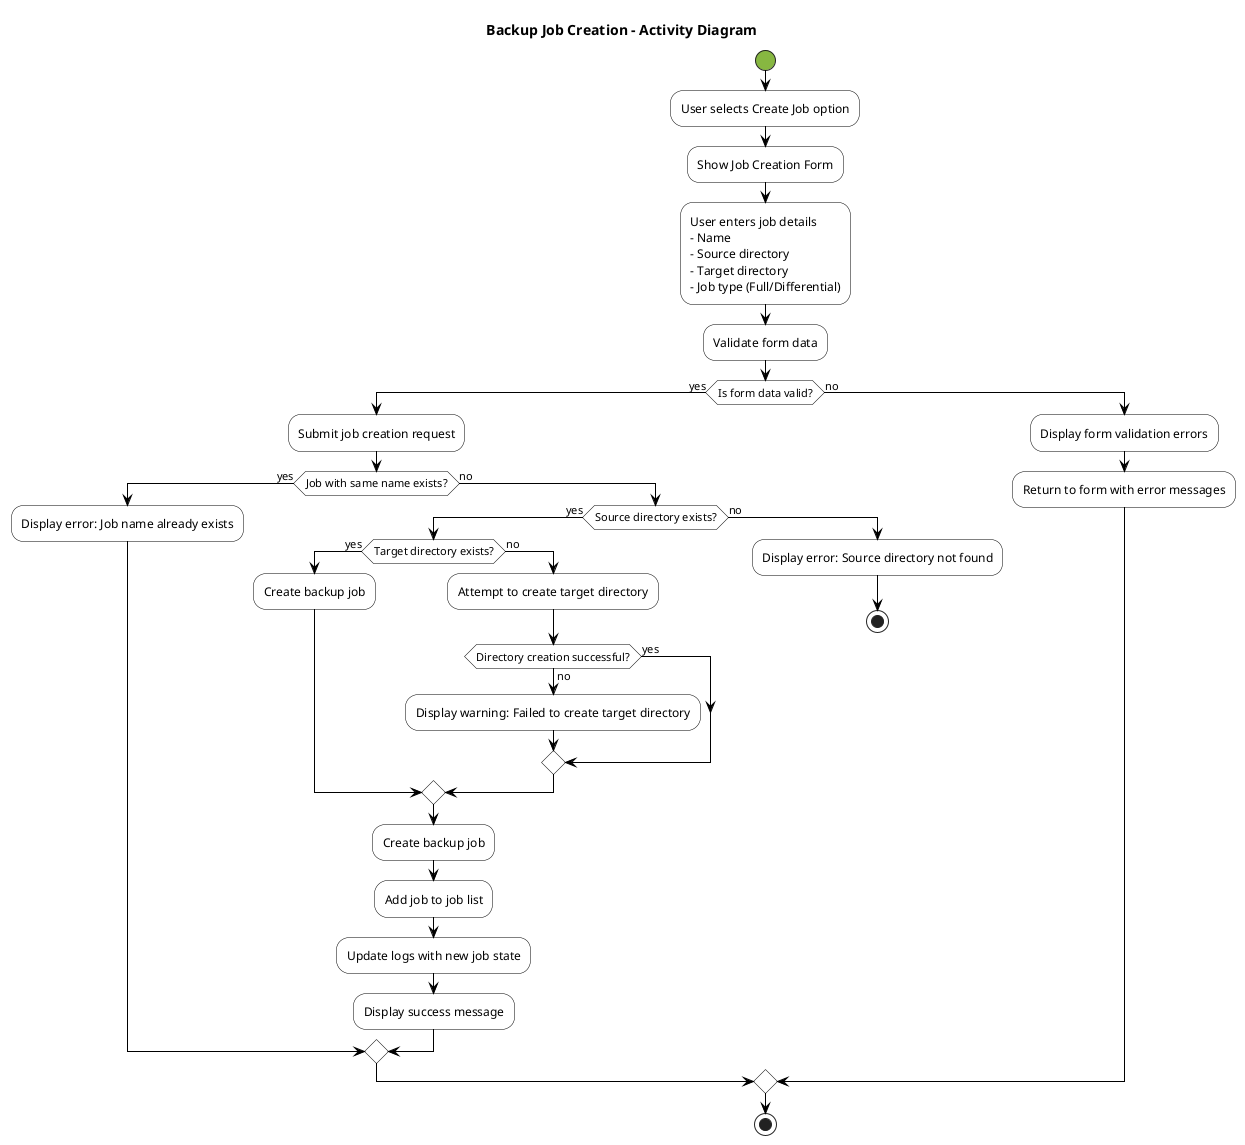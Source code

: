 @startuml

title "Backup Job Creation - Activity Diagram"

skinparam activityDiamondBorderColor #000000
skinparam activityDiamondBackgroundColor #FFFFFF
skinparam activityStartColor #87B741
skinparam activityEndColor #FF6347
skinparam activityBorderColor #000000
skinparam activityBackgroundColor #FFFFFF
skinparam ArrowColor #000000

start

:User selects Create Job option;
:Show Job Creation Form;

:User enters job details
- Name
- Source directory
- Target directory
- Job type (Full/Differential);

:Validate form data;

if (Is form data valid?) then (yes)
  :Submit job creation request;
  
  if (Job with same name exists?) then (yes)
    :Display error: Job name already exists;
  else (no)
    if (Source directory exists?) then (yes)
      if (Target directory exists?) then (yes)
        :Create backup job;
      else (no)
        :Attempt to create target directory;
        
        if (Directory creation successful?) then (yes)
        else (no)
          :Display warning: Failed to create target directory;
        endif
      endif
      
      :Create backup job;
      :Add job to job list;
      :Update logs with new job state;
      :Display success message;
      
    else (no)
      :Display error: Source directory not found;
      stop
    endif
  endif
  
else (no)
  :Display form validation errors;
  :Return to form with error messages;
endif

stop

@enduml